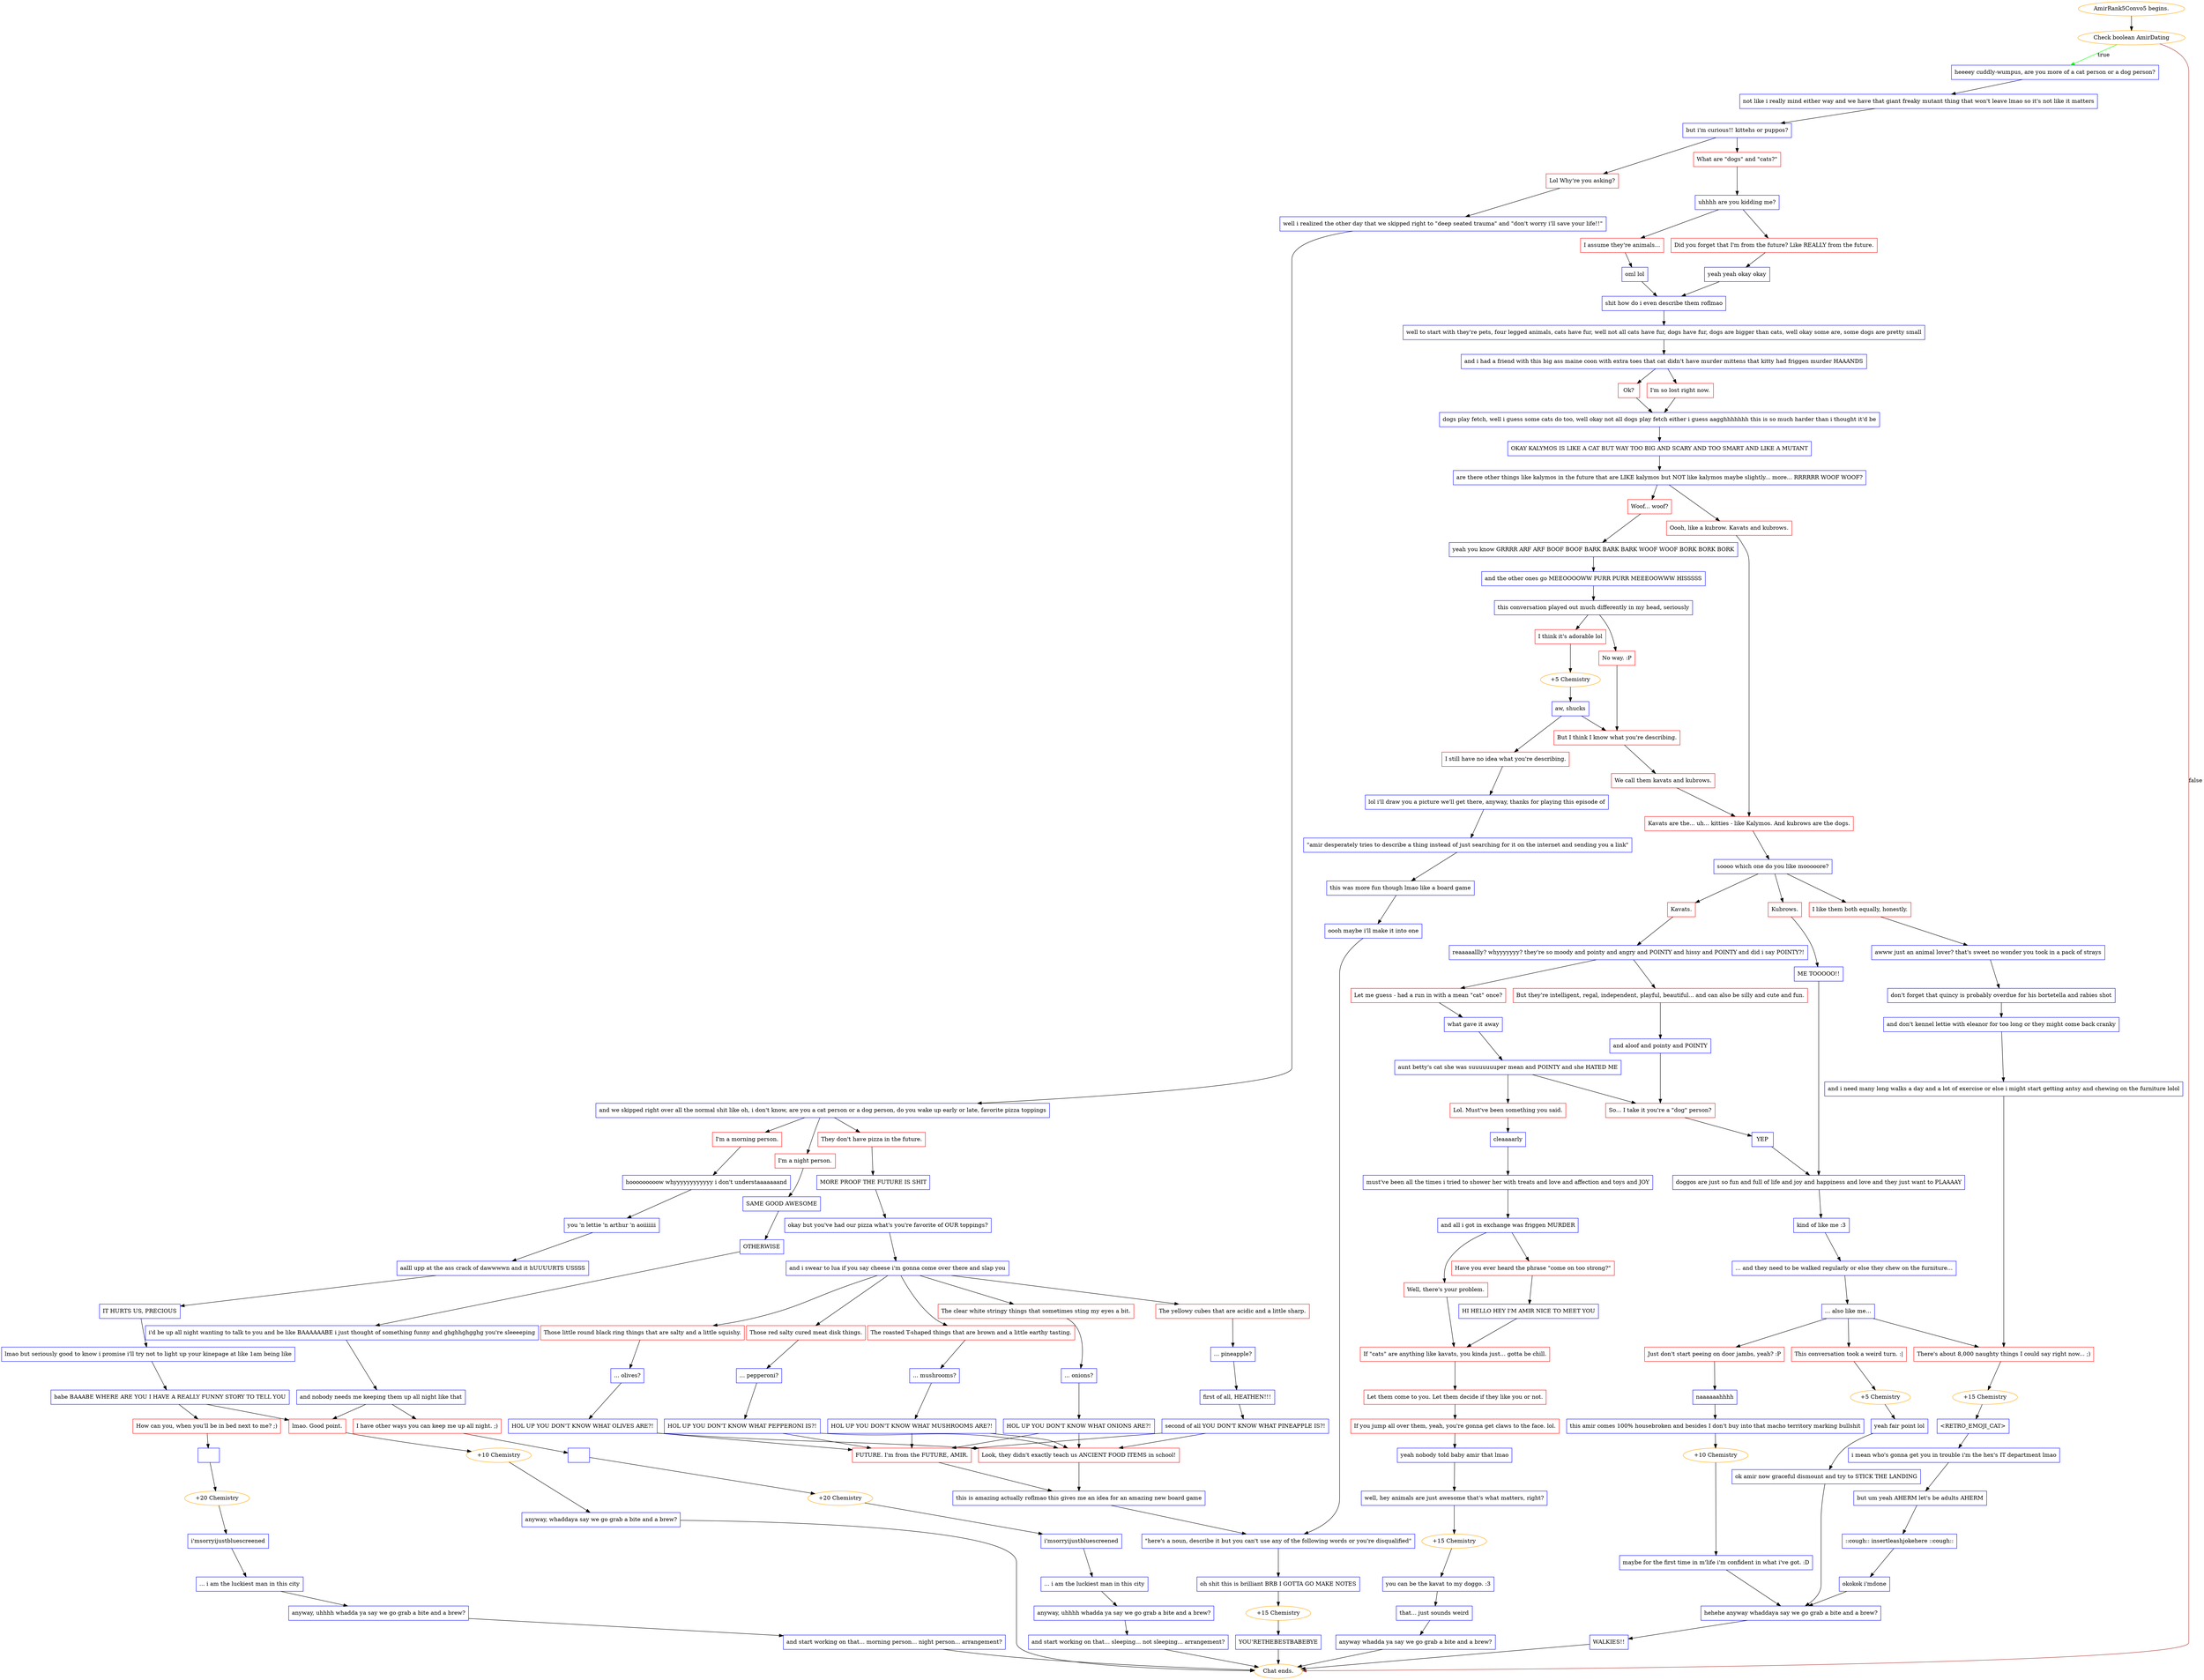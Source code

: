 digraph {
	"AmirRank5Convo5 begins." [color=orange];
		"AmirRank5Convo5 begins." -> j3879414663;
	j3879414663 [label="Check boolean AmirDating",color=orange];
		j3879414663 -> j3659886325 [label=true,color=green];
		j3879414663 -> "Chat ends." [label=false,color=brown];
	j3659886325 [label="heeeey cuddly-wumpus, are you more of a cat person or a dog person?",shape=box,color=blue];
		j3659886325 -> j964599738;
	"Chat ends." [color=orange];
	j964599738 [label="not like i really mind either way and we have that giant freaky mutant thing that won't leave lmao so it's not like it matters",shape=box,color=blue];
		j964599738 -> j3075157486;
	j3075157486 [label="but i'm curious!! kittehs or puppos?",shape=box,color=blue];
		j3075157486 -> j2757700529;
		j3075157486 -> j2108598557;
	j2757700529 [label="What are \"dogs\" and \"cats?\"",shape=box,color=red];
		j2757700529 -> j3516356162;
	j2108598557 [label="Lol Why're you asking?",shape=box,color=red];
		j2108598557 -> j2473803987;
	j3516356162 [label="uhhhh are you kidding me?",shape=box,color=blue];
		j3516356162 -> j3490150771;
		j3516356162 -> j114815331;
	j2473803987 [label="well i realized the other day that we skipped right to \"deep seated trauma\" and \"don't worry i'll save your life!!\"",shape=box,color=blue];
		j2473803987 -> j772691817;
	j3490150771 [label="Did you forget that I'm from the future? Like REALLY from the future.",shape=box,color=red];
		j3490150771 -> j1462949973;
	j114815331 [label="I assume they're animals...",shape=box,color=red];
		j114815331 -> j3087476895;
	j772691817 [label="and we skipped right over all the normal shit like oh, i don't know, are you a cat person or a dog person, do you wake up early or late, favorite pizza toppings",shape=box,color=blue];
		j772691817 -> j165688523;
		j772691817 -> j669657198;
		j772691817 -> j2189716557;
	j1462949973 [label="yeah yeah okay okay",shape=box,color=blue];
		j1462949973 -> j1174947942;
	j3087476895 [label="oml lol",shape=box,color=blue];
		j3087476895 -> j1174947942;
	j165688523 [label="I'm a morning person.",shape=box,color=red];
		j165688523 -> j1947430387;
	j669657198 [label="I'm a night person.",shape=box,color=red];
		j669657198 -> j1853817429;
	j2189716557 [label="They don't have pizza in the future.",shape=box,color=red];
		j2189716557 -> j1717330087;
	j1174947942 [label="shit how do i even describe them roflmao",shape=box,color=blue];
		j1174947942 -> j3631903292;
	j1947430387 [label="hooooooooow whyyyyyyyyyyyy i don't understaaaaaaand",shape=box,color=blue];
		j1947430387 -> j1515825037;
	j1853817429 [label="SAME GOOD AWESOME",shape=box,color=blue];
		j1853817429 -> j608737110;
	j1717330087 [label="MORE PROOF THE FUTURE IS SHIT",shape=box,color=blue];
		j1717330087 -> j2803001682;
	j3631903292 [label="well to start with they're pets, four legged animals, cats have fur, well not all cats have fur, dogs have fur, dogs are bigger than cats, well okay some are, some dogs are pretty small",shape=box,color=blue];
		j3631903292 -> j558298497;
	j1515825037 [label="you 'n lettie 'n arthur 'n aoiiiiiii",shape=box,color=blue];
		j1515825037 -> j3666765883;
	j608737110 [label="OTHERWISE",shape=box,color=blue];
		j608737110 -> j4119177437;
	j2803001682 [label="okay but you've had our pizza what's you're favorite of OUR toppings?",shape=box,color=blue];
		j2803001682 -> j574842267;
	j558298497 [label="and i had a friend with this big ass maine coon with extra toes that cat didn't have murder mittens that kitty had friggen murder HAAANDS",shape=box,color=blue];
		j558298497 -> j1143993945;
		j558298497 -> j3822528153;
	j3666765883 [label="aalll upp at the ass crack of dawwwwn and it hUUUURTS USSSS",shape=box,color=blue];
		j3666765883 -> j2889551246;
	j4119177437 [label="i'd be up all night wanting to talk to you and be like BAAAAAABE i just thought of something funny and ghghhghgghg you're sleeeeping",shape=box,color=blue];
		j4119177437 -> j4104695651;
	j574842267 [label="and i swear to lua if you say cheese i'm gonna come over there and slap you",shape=box,color=blue];
		j574842267 -> j1283395515;
		j574842267 -> j3356279036;
		j574842267 -> j3706623793;
		j574842267 -> j1808516828;
		j574842267 -> j3805089624;
	j1143993945 [label="I'm so lost right now.",shape=box,color=red];
		j1143993945 -> j61350727;
	j3822528153 [label="Ok?",shape=box,color=red];
		j3822528153 -> j61350727;
	j2889551246 [label="IT HURTS US, PRECIOUS",shape=box,color=blue];
		j2889551246 -> j1307293784;
	j4104695651 [label="and nobody needs me keeping them up all night like that",shape=box,color=blue];
		j4104695651 -> j1305189914;
		j4104695651 -> j2114651298;
	j1283395515 [label="Those red salty cured meat disk things.",shape=box,color=red];
		j1283395515 -> j2912377197;
	j3356279036 [label="Those little round black ring things that are salty and a little squishy.",shape=box,color=red];
		j3356279036 -> j4130044049;
	j3706623793 [label="The roasted T-shaped things that are brown and a little earthy tasting.",shape=box,color=red];
		j3706623793 -> j473716002;
	j1808516828 [label="The clear white stringy things that sometimes sting my eyes a bit.",shape=box,color=red];
		j1808516828 -> j1950644443;
	j3805089624 [label="The yellowy cubes that are acidic and a little sharp.",shape=box,color=red];
		j3805089624 -> j1833283389;
	j61350727 [label="dogs play fetch, well i guess some cats do too, well okay not all dogs play fetch either i guess aagghhhhhhh this is so much harder than i thought it'd be",shape=box,color=blue];
		j61350727 -> j1639693048;
	j1307293784 [label="lmao but seriously good to know i promise i'll try not to light up your kinepage at like 1am being like",shape=box,color=blue];
		j1307293784 -> j2951742920;
	j1305189914 [label="I have other ways you can keep me up all night. ;)",shape=box,color=red];
		j1305189914 -> j2515307737;
	j2114651298 [label="lmao. Good point.",shape=box,color=red];
		j2114651298 -> j1298840183;
	j2912377197 [label="... pepperoni?",shape=box,color=blue];
		j2912377197 -> j3914969021;
	j4130044049 [label="... olives?",shape=box,color=blue];
		j4130044049 -> j2145737722;
	j473716002 [label="... mushrooms?",shape=box,color=blue];
		j473716002 -> j2607352001;
	j1950644443 [label="... onions?",shape=box,color=blue];
		j1950644443 -> j1870760416;
	j1833283389 [label="... pineapple?",shape=box,color=blue];
		j1833283389 -> j1999311759;
	j1639693048 [label="OKAY KALYMOS IS LIKE A CAT BUT WAY TOO BIG AND SCARY AND TOO SMART AND LIKE A MUTANT",shape=box,color=blue];
		j1639693048 -> j4185618096;
	j2951742920 [label="babe BAAABE WHERE ARE YOU I HAVE A REALLY FUNNY STORY TO TELL YOU",shape=box,color=blue];
		j2951742920 -> j1975030091;
		j2951742920 -> j2114651298;
	j2515307737 [label="  ",shape=box,color=blue];
		j2515307737 -> j3120305043;
	j1298840183 [label="+10 Chemistry",color=orange];
		j1298840183 -> j2480113477;
	j3914969021 [label="HOL UP YOU DON'T KNOW WHAT PEPPERONI IS?!",shape=box,color=blue];
		j3914969021 -> j535580703;
		j3914969021 -> j1627321224;
	j2145737722 [label="HOL UP YOU DON'T KNOW WHAT OLIVES ARE?!",shape=box,color=blue];
		j2145737722 -> j535580703;
		j2145737722 -> j1627321224;
	j2607352001 [label="HOL UP YOU DON'T KNOW WHAT MUSHROOMS ARE?!",shape=box,color=blue];
		j2607352001 -> j535580703;
		j2607352001 -> j1627321224;
	j1870760416 [label="HOL UP YOU DON'T KNOW WHAT ONIONS ARE?!",shape=box,color=blue];
		j1870760416 -> j535580703;
		j1870760416 -> j1627321224;
	j1999311759 [label="first of all, HEATHEN!!!",shape=box,color=blue];
		j1999311759 -> j412257363;
	j4185618096 [label="are there other things like kalymos in the future that are LIKE kalymos but NOT like kalymos maybe slightly... more... RRRRRR WOOF WOOF?",shape=box,color=blue];
		j4185618096 -> j304341473;
		j4185618096 -> j3053228795;
	j1975030091 [label="How can you, when you'll be in bed next to me? ;)",shape=box,color=red];
		j1975030091 -> j2309092955;
	j3120305043 [label="+20 Chemistry",color=orange];
		j3120305043 -> j2473704767;
	j2480113477 [label="anyway, whaddaya say we go grab a bite and a brew?",shape=box,color=blue];
		j2480113477 -> "Chat ends.";
	j535580703 [label="FUTURE. I'm from the FUTURE, AMIR.",shape=box,color=red];
		j535580703 -> j2078449801;
	j1627321224 [label="Look, they didn't exactly teach us ANCIENT FOOD ITEMS in school!",shape=box,color=red];
		j1627321224 -> j2078449801;
	j412257363 [label="second of all YOU DON'T KNOW WHAT PINEAPPLE IS?!",shape=box,color=blue];
		j412257363 -> j535580703;
		j412257363 -> j1627321224;
	j304341473 [label="Oooh, like a kubrow. Kavats and kubrows.",shape=box,color=red];
		j304341473 -> j2821341724;
	j3053228795 [label="Woof... woof?",shape=box,color=red];
		j3053228795 -> j1480054961;
	j2309092955 [label="  ",shape=box,color=blue];
		j2309092955 -> j2963266416;
	j2473704767 [label="i'msorryijustbluescreened",shape=box,color=blue];
		j2473704767 -> j74248509;
	j2078449801 [label="this is amazing actually roflmao this gives me an idea for an amazing new board game",shape=box,color=blue];
		j2078449801 -> j1319593820;
	j2821341724 [label="Kavats are the... uh... kitties - like Kalymos. And kubrows are the dogs.",shape=box,color=red];
		j2821341724 -> j3803953046;
	j1480054961 [label="yeah you know GRRRR ARF ARF BOOF BOOF BARK BARK BARK WOOF WOOF BORK BORK BORK",shape=box,color=blue];
		j1480054961 -> j3688822880;
	j2963266416 [label="+20 Chemistry",color=orange];
		j2963266416 -> j4086027379;
	j74248509 [label="... i am the luckiest man in this city",shape=box,color=blue];
		j74248509 -> j2296797140;
	j1319593820 [label="\"here's a noun, describe it but you can't use any of the following words or you're disqualified\"",shape=box,color=blue];
		j1319593820 -> j3248506269;
	j3803953046 [label="soooo which one do you like mooooore?",shape=box,color=blue];
		j3803953046 -> j592447975;
		j3803953046 -> j2364596690;
		j3803953046 -> j106374854;
	j3688822880 [label="and the other ones go MEEOOOOWW PURR PURR MEEEOOWWW HISSSSS",shape=box,color=blue];
		j3688822880 -> j1155177075;
	j4086027379 [label="i'msorryijustbluescreened",shape=box,color=blue];
		j4086027379 -> j84420441;
	j2296797140 [label="anyway, uhhhh whadda ya say we go grab a bite and a brew?",shape=box,color=blue];
		j2296797140 -> j400837560;
	j3248506269 [label="oh shit this is brilliant BRB I GOTTA GO MAKE NOTES",shape=box,color=blue];
		j3248506269 -> j2076563066;
	j592447975 [label="Kavats.",shape=box,color=red];
		j592447975 -> j3840922085;
	j2364596690 [label="Kubrows.",shape=box,color=red];
		j2364596690 -> j3552199849;
	j106374854 [label="I like them both equally, honestly.",shape=box,color=red];
		j106374854 -> j442186482;
	j1155177075 [label="this conversation played out much differently in my head, seriously",shape=box,color=blue];
		j1155177075 -> j3196673496;
		j1155177075 -> j2910516114;
	j84420441 [label="... i am the luckiest man in this city",shape=box,color=blue];
		j84420441 -> j324579739;
	j400837560 [label="and start working on that... sleeping... not sleeping... arrangement?",shape=box,color=blue];
		j400837560 -> "Chat ends.";
	j2076563066 [label="+15 Chemistry",color=orange];
		j2076563066 -> j1641141692;
	j3840922085 [label="reaaaaallly? whyyyyyyy? they're so moody and pointy and angry and POINTY and hissy and POINTY and did i say POINTY?!",shape=box,color=blue];
		j3840922085 -> j2290861755;
		j3840922085 -> j435454924;
	j3552199849 [label="ME TOOOOO!!",shape=box,color=blue];
		j3552199849 -> j2538778812;
	j442186482 [label="awww just an animal lover? that's sweet no wonder you took in a pack of strays",shape=box,color=blue];
		j442186482 -> j3618123776;
	j3196673496 [label="No way. :P",shape=box,color=red];
		j3196673496 -> j319224428;
	j2910516114 [label="I think it's adorable lol",shape=box,color=red];
		j2910516114 -> j656395963;
	j324579739 [label="anyway, uhhhh whadda ya say we go grab a bite and a brew?",shape=box,color=blue];
		j324579739 -> j4137636345;
	j1641141692 [label="YOU'RETHEBESTBABEBYE",shape=box,color=blue];
		j1641141692 -> "Chat ends.";
	j2290861755 [label="Let me guess - had a run in with a mean \"cat\" once?",shape=box,color=red];
		j2290861755 -> j481140736;
	j435454924 [label="But they're intelligent, regal, independent, playful, beautiful... and can also be silly and cute and fun.",shape=box,color=red];
		j435454924 -> j901399808;
	j2538778812 [label="doggos are just so fun and full of life and joy and happiness and love and they just want to PLAAAAY",shape=box,color=blue];
		j2538778812 -> j1877490142;
	j3618123776 [label="don't forget that quincy is probably overdue for his bortetella and rabies shot",shape=box,color=blue];
		j3618123776 -> j832513407;
	j319224428 [label="But I think I know what you're describing.",shape=box,color=red];
		j319224428 -> j1219303235;
	j656395963 [label="+5 Chemistry",color=orange];
		j656395963 -> j2092796967;
	j4137636345 [label="and start working on that... morning person... night person... arrangement?",shape=box,color=blue];
		j4137636345 -> "Chat ends.";
	j481140736 [label="what gave it away",shape=box,color=blue];
		j481140736 -> j3566290371;
	j901399808 [label="and aloof and pointy and POINTY",shape=box,color=blue];
		j901399808 -> j1191809648;
	j1877490142 [label="kind of like me :3",shape=box,color=blue];
		j1877490142 -> j4057428447;
	j832513407 [label="and don't kennel lettie with eleanor for too long or they might come back cranky",shape=box,color=blue];
		j832513407 -> j1983346896;
	j1219303235 [label="We call them kavats and kubrows.",shape=box,color=red];
		j1219303235 -> j2821341724;
	j2092796967 [label="aw, shucks",shape=box,color=blue];
		j2092796967 -> j319224428;
		j2092796967 -> j403108200;
	j3566290371 [label="aunt betty's cat she was suuuuuuuper mean and POINTY and she HATED ME",shape=box,color=blue];
		j3566290371 -> j2091213948;
		j3566290371 -> j1191809648;
	j1191809648 [label="So... I take it you're a \"dog\" person?",shape=box,color=red];
		j1191809648 -> j851576899;
	j4057428447 [label="... and they need to be walked regularly or else they chew on the furniture...",shape=box,color=blue];
		j4057428447 -> j1221106557;
	j1983346896 [label="and i need many long walks a day and a lot of exercise or else i might start getting antsy and chewing on the furniture lolol",shape=box,color=blue];
		j1983346896 -> j2908241991;
	j403108200 [label="I still have no idea what you're describing.",shape=box,color=red];
		j403108200 -> j2339298746;
	j2091213948 [label="Lol. Must've been something you said.",shape=box,color=red];
		j2091213948 -> j1737635146;
	j851576899 [label="YEP",shape=box,color=blue];
		j851576899 -> j2538778812;
	j1221106557 [label="... also like me...",shape=box,color=blue];
		j1221106557 -> j3991958836;
		j1221106557 -> j1658595196;
		j1221106557 -> j2908241991;
	j2908241991 [label="There's about 8,000 naughty things I could say right now... ;)",shape=box,color=red];
		j2908241991 -> j485161387;
	j2339298746 [label="lol i'll draw you a picture we'll get there, anyway, thanks for playing this episode of",shape=box,color=blue];
		j2339298746 -> j1807024430;
	j1737635146 [label="cleaaaarly",shape=box,color=blue];
		j1737635146 -> j1485342829;
	j3991958836 [label="This conversation took a weird turn. :|",shape=box,color=red];
		j3991958836 -> j2499159559;
	j1658595196 [label="Just don't start peeing on door jambs, yeah? :P",shape=box,color=red];
		j1658595196 -> j167595589;
	j485161387 [label="+15 Chemistry",color=orange];
		j485161387 -> j1438839159;
	j1807024430 [label="\"amir desperately tries to describe a thing instead of just searching for it on the internet and sending you a link\"",shape=box,color=blue];
		j1807024430 -> j756589632;
	j1485342829 [label="must've been all the times i tried to shower her with treats and love and affection and toys and JOY",shape=box,color=blue];
		j1485342829 -> j2018585008;
	j2499159559 [label="+5 Chemistry",color=orange];
		j2499159559 -> j3417147053;
	j167595589 [label="naaaaaahhhh",shape=box,color=blue];
		j167595589 -> j2279479402;
	j1438839159 [label="<RETRO_EMOJI_CAT>",shape=box,color=blue];
		j1438839159 -> j3062623661;
	j756589632 [label="this was more fun though lmao like a board game",shape=box,color=blue];
		j756589632 -> j1487549724;
	j2018585008 [label="and all i got in exchange was friggen MURDER",shape=box,color=blue];
		j2018585008 -> j3837046947;
		j2018585008 -> j3851806755;
	j3417147053 [label="yeah fair point lol",shape=box,color=blue];
		j3417147053 -> j1644114752;
	j2279479402 [label="this amir comes 100% housebroken and besides I don't buy into that macho territory marking bullshit",shape=box,color=blue];
		j2279479402 -> j1893152171;
	j3062623661 [label="i mean who's gonna get you in trouble i'm the hex's IT department lmao",shape=box,color=blue];
		j3062623661 -> j2732774365;
	j1487549724 [label="oooh maybe i'll make it into one",shape=box,color=blue];
		j1487549724 -> j1319593820;
	j3837046947 [label="Have you ever heard the phrase \"come on too strong?\"",shape=box,color=red];
		j3837046947 -> j2629688820;
	j3851806755 [label="Well, there's your problem.",shape=box,color=red];
		j3851806755 -> j3048491084;
	j1644114752 [label="ok amir now graceful dismount and try to STICK THE LANDING",shape=box,color=blue];
		j1644114752 -> j1270982047;
	j1893152171 [label="+10 Chemistry",color=orange];
		j1893152171 -> j3469699319;
	j2732774365 [label="but um yeah AHERM let's be adults AHERM",shape=box,color=blue];
		j2732774365 -> j1806760197;
	j2629688820 [label="HI HELLO HEY I'M AMIR NICE TO MEET YOU",shape=box,color=blue];
		j2629688820 -> j3048491084;
	j3048491084 [label="If \"cats\" are anything like kavats, you kinda just... gotta be chill.",shape=box,color=red];
		j3048491084 -> j3801841168;
	j1270982047 [label="hehehe anyway whaddaya say we go grab a bite and a brew?",shape=box,color=blue];
		j1270982047 -> j2593367742;
	j3469699319 [label="maybe for the first time in m'life i'm confident in what i've got. :D",shape=box,color=blue];
		j3469699319 -> j1270982047;
	j1806760197 [label="::cough:: insertleashjokehere ::cough::",shape=box,color=blue];
		j1806760197 -> j2386312730;
	j3801841168 [label="Let them come to you. Let them decide if they like you or not.",shape=box,color=red];
		j3801841168 -> j4174780354;
	j2593367742 [label="WALKIES!!",shape=box,color=blue];
		j2593367742 -> "Chat ends.";
	j2386312730 [label="okokok i'mdone",shape=box,color=blue];
		j2386312730 -> j1270982047;
	j4174780354 [label="If you jump all over them, yeah, you're gonna get claws to the face. lol.",shape=box,color=red];
		j4174780354 -> j2421912182;
	j2421912182 [label="yeah nobody told baby amir that lmao",shape=box,color=blue];
		j2421912182 -> j2726807479;
	j2726807479 [label="well, hey animals are just awesome that's what matters, right?",shape=box,color=blue];
		j2726807479 -> j256625383;
	j256625383 [label="+15 Chemistry",color=orange];
		j256625383 -> j2658947968;
	j2658947968 [label="you can be the kavat to my doggo. :3",shape=box,color=blue];
		j2658947968 -> j762210452;
	j762210452 [label="that... just sounds weird",shape=box,color=blue];
		j762210452 -> j2397041567;
	j2397041567 [label="anyway whadda ya say we go grab a bite and a brew?",shape=box,color=blue];
		j2397041567 -> "Chat ends.";
}